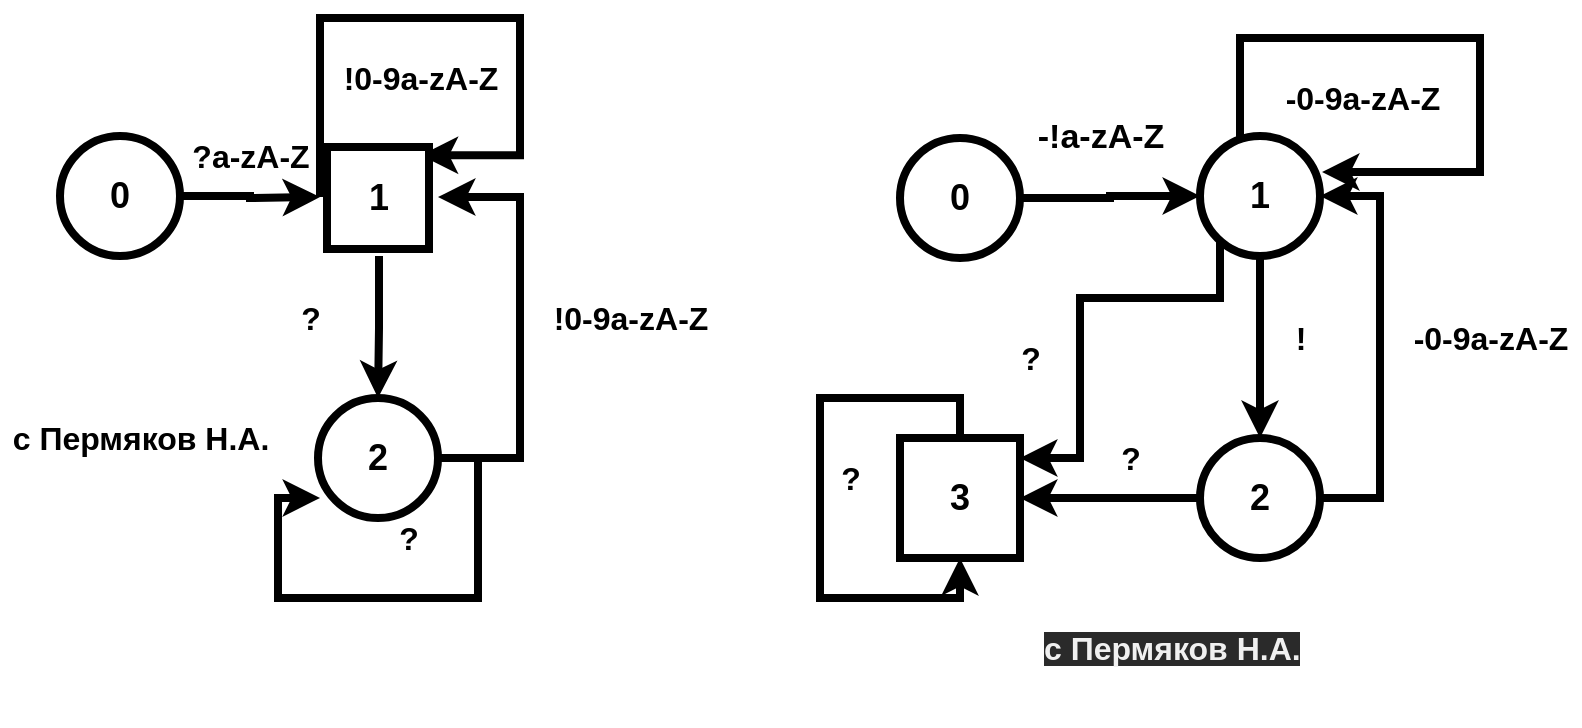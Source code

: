 <mxfile>
    <diagram id="PeihX46xii7vrZ0zxFL6" name="Page-1">
        <mxGraphModel dx="1624" dy="873" grid="1" gridSize="10" guides="1" tooltips="1" connect="1" arrows="1" fold="1" page="1" pageScale="1" pageWidth="850" pageHeight="1100" math="0" shadow="0">
            <root>
                <mxCell id="0"/>
                <mxCell id="1" parent="0"/>
                <mxCell id="5" style="edgeStyle=orthogonalEdgeStyle;rounded=0;orthogonalLoop=1;jettySize=auto;html=1;entryX=1;entryY=0.5;entryDx=0;entryDy=0;strokeWidth=4;" edge="1" parent="1" source="4P3mimddP13uZpKBdVPl-3">
                    <mxGeometry relative="1" as="geometry">
                        <mxPoint x="179" y="409.5" as="targetPoint"/>
                        <Array as="points">
                            <mxPoint x="220" y="540"/>
                            <mxPoint x="220" y="410"/>
                        </Array>
                    </mxGeometry>
                </mxCell>
                <mxCell id="4P3mimddP13uZpKBdVPl-3" value="&lt;span style=&quot;font-size: 18px&quot;&gt;&lt;b&gt;2&lt;/b&gt;&lt;/span&gt;" style="ellipse;whiteSpace=wrap;html=1;aspect=fixed;strokeWidth=4;" parent="1" vertex="1">
                    <mxGeometry x="119" y="510" width="60" height="60" as="geometry"/>
                </mxCell>
                <mxCell id="4P3mimddP13uZpKBdVPl-11" style="edgeStyle=orthogonalEdgeStyle;rounded=0;orthogonalLoop=1;jettySize=auto;html=1;entryX=0.5;entryY=0;entryDx=0;entryDy=0;strokeWidth=4;" parent="1" target="4P3mimddP13uZpKBdVPl-3" edge="1">
                    <mxGeometry relative="1" as="geometry">
                        <Array as="points">
                            <mxPoint x="149" y="475"/>
                        </Array>
                        <mxPoint x="149.5" y="439" as="sourcePoint"/>
                    </mxGeometry>
                </mxCell>
                <mxCell id="4P3mimddP13uZpKBdVPl-25" style="edgeStyle=orthogonalEdgeStyle;rounded=0;orthogonalLoop=1;jettySize=auto;html=1;entryX=0.5;entryY=0;entryDx=0;entryDy=0;strokeWidth=4;" parent="1" source="4P3mimddP13uZpKBdVPl-5" target="4P3mimddP13uZpKBdVPl-9" edge="1">
                    <mxGeometry relative="1" as="geometry"/>
                </mxCell>
                <mxCell id="20" style="edgeStyle=orthogonalEdgeStyle;rounded=0;orthogonalLoop=1;jettySize=auto;html=1;strokeWidth=4;" edge="1" parent="1" source="4P3mimddP13uZpKBdVPl-5">
                    <mxGeometry relative="1" as="geometry">
                        <mxPoint x="470" y="540" as="targetPoint"/>
                        <Array as="points">
                            <mxPoint x="570" y="460"/>
                            <mxPoint x="500" y="460"/>
                            <mxPoint x="500" y="540"/>
                        </Array>
                    </mxGeometry>
                </mxCell>
                <mxCell id="4P3mimddP13uZpKBdVPl-5" value="&lt;font style=&quot;font-size: 18px&quot;&gt;&lt;b&gt;1&lt;/b&gt;&lt;/font&gt;" style="ellipse;whiteSpace=wrap;html=1;aspect=fixed;strokeWidth=4;" parent="1" vertex="1">
                    <mxGeometry x="560" y="379" width="60" height="60" as="geometry"/>
                </mxCell>
                <mxCell id="4P3mimddP13uZpKBdVPl-20" style="edgeStyle=orthogonalEdgeStyle;rounded=0;orthogonalLoop=1;jettySize=auto;html=1;entryX=0;entryY=0.5;entryDx=0;entryDy=0;strokeWidth=4;" parent="1" source="4P3mimddP13uZpKBdVPl-7" target="4P3mimddP13uZpKBdVPl-5" edge="1">
                    <mxGeometry relative="1" as="geometry"/>
                </mxCell>
                <mxCell id="4P3mimddP13uZpKBdVPl-7" value="&lt;font style=&quot;font-size: 18px&quot;&gt;&lt;b&gt;0&lt;/b&gt;&lt;/font&gt;" style="ellipse;whiteSpace=wrap;html=1;aspect=fixed;strokeWidth=4;" parent="1" vertex="1">
                    <mxGeometry x="410" y="380" width="60" height="60" as="geometry"/>
                </mxCell>
                <mxCell id="4P3mimddP13uZpKBdVPl-12" style="edgeStyle=orthogonalEdgeStyle;rounded=0;orthogonalLoop=1;jettySize=auto;html=1;entryX=0;entryY=0.5;entryDx=0;entryDy=0;strokeWidth=4;" parent="1" source="4P3mimddP13uZpKBdVPl-8" edge="1">
                    <mxGeometry relative="1" as="geometry">
                        <mxPoint x="120" y="409.5" as="targetPoint"/>
                    </mxGeometry>
                </mxCell>
                <mxCell id="4P3mimddP13uZpKBdVPl-8" value="&lt;font style=&quot;font-size: 18px&quot;&gt;&lt;b&gt;0&lt;/b&gt;&lt;/font&gt;" style="ellipse;whiteSpace=wrap;html=1;aspect=fixed;strokeWidth=4;" parent="1" vertex="1">
                    <mxGeometry x="-10" y="379" width="60" height="60" as="geometry"/>
                </mxCell>
                <mxCell id="4P3mimddP13uZpKBdVPl-27" style="edgeStyle=orthogonalEdgeStyle;rounded=0;orthogonalLoop=1;jettySize=auto;html=1;exitX=0;exitY=0.5;exitDx=0;exitDy=0;entryX=1;entryY=0.5;entryDx=0;entryDy=0;strokeWidth=4;" parent="1" source="4P3mimddP13uZpKBdVPl-9" edge="1">
                    <mxGeometry relative="1" as="geometry">
                        <mxPoint x="470" y="560" as="targetPoint"/>
                    </mxGeometry>
                </mxCell>
                <mxCell id="16" style="edgeStyle=orthogonalEdgeStyle;rounded=0;orthogonalLoop=1;jettySize=auto;html=1;entryX=1;entryY=0.5;entryDx=0;entryDy=0;strokeWidth=4;" edge="1" parent="1" source="4P3mimddP13uZpKBdVPl-9" target="4P3mimddP13uZpKBdVPl-5">
                    <mxGeometry relative="1" as="geometry">
                        <Array as="points">
                            <mxPoint x="650" y="560"/>
                            <mxPoint x="650" y="409"/>
                        </Array>
                    </mxGeometry>
                </mxCell>
                <mxCell id="4P3mimddP13uZpKBdVPl-9" value="&lt;font style=&quot;font-size: 18px&quot;&gt;&lt;b&gt;2&lt;/b&gt;&lt;/font&gt;" style="ellipse;whiteSpace=wrap;html=1;aspect=fixed;strokeWidth=4;" parent="1" vertex="1">
                    <mxGeometry x="560" y="530" width="60" height="60" as="geometry"/>
                </mxCell>
                <mxCell id="4P3mimddP13uZpKBdVPl-13" value="&lt;b&gt;&lt;font style=&quot;font-size: 16px&quot;&gt;?a-zA-Z&lt;/font&gt;&lt;/b&gt;" style="text;html=1;align=center;verticalAlign=middle;resizable=0;points=[];autosize=1;" parent="1" vertex="1">
                    <mxGeometry x="50" y="379" width="70" height="20" as="geometry"/>
                </mxCell>
                <mxCell id="4P3mimddP13uZpKBdVPl-16" style="edgeStyle=orthogonalEdgeStyle;rounded=0;orthogonalLoop=1;jettySize=auto;html=1;entryX=1;entryY=0;entryDx=0;entryDy=0;strokeWidth=4;" parent="1" edge="1">
                    <mxGeometry relative="1" as="geometry">
                        <Array as="points">
                            <mxPoint x="120" y="320"/>
                            <mxPoint x="220" y="320"/>
                            <mxPoint x="220" y="389"/>
                        </Array>
                        <mxPoint x="120" y="409.5" as="sourcePoint"/>
                        <mxPoint x="170.36" y="388.64" as="targetPoint"/>
                    </mxGeometry>
                </mxCell>
                <mxCell id="4P3mimddP13uZpKBdVPl-17" value="&lt;b&gt;&lt;font style=&quot;font-size: 16px&quot;&gt;!0-9a-zA-Z&lt;/font&gt;&lt;/b&gt;" style="text;html=1;align=center;verticalAlign=middle;resizable=0;points=[];autosize=1;" parent="1" vertex="1">
                    <mxGeometry x="125" y="340" width="90" height="20" as="geometry"/>
                </mxCell>
                <mxCell id="4P3mimddP13uZpKBdVPl-21" value="&lt;font style=&quot;font-size: 17px&quot;&gt;&lt;b&gt;-!a-zA-Z&lt;/b&gt;&lt;/font&gt;" style="text;html=1;align=center;verticalAlign=middle;resizable=0;points=[];autosize=1;" parent="1" vertex="1">
                    <mxGeometry x="470" y="370" width="80" height="20" as="geometry"/>
                </mxCell>
                <mxCell id="4P3mimddP13uZpKBdVPl-23" style="edgeStyle=orthogonalEdgeStyle;rounded=0;orthogonalLoop=1;jettySize=auto;html=1;entryX=1.017;entryY=0.3;entryDx=0;entryDy=0;entryPerimeter=0;strokeWidth=4;" parent="1" source="4P3mimddP13uZpKBdVPl-5" target="4P3mimddP13uZpKBdVPl-5" edge="1">
                    <mxGeometry relative="1" as="geometry">
                        <Array as="points">
                            <mxPoint x="580" y="330"/>
                            <mxPoint x="700" y="330"/>
                            <mxPoint x="700" y="397"/>
                        </Array>
                    </mxGeometry>
                </mxCell>
                <mxCell id="4P3mimddP13uZpKBdVPl-24" value="&lt;b&gt;&lt;font style=&quot;font-size: 16px&quot;&gt;-0-9a-zA-Z&lt;/font&gt;&lt;/b&gt;" style="text;html=1;align=center;verticalAlign=middle;resizable=0;points=[];autosize=1;" parent="1" vertex="1">
                    <mxGeometry x="596" y="350" width="90" height="20" as="geometry"/>
                </mxCell>
                <mxCell id="4P3mimddP13uZpKBdVPl-26" value="&lt;b&gt;&lt;font style=&quot;font-size: 16px&quot;&gt;!&lt;br&gt;&lt;/font&gt;&lt;/b&gt;" style="text;html=1;align=center;verticalAlign=middle;resizable=0;points=[];autosize=1;" parent="1" vertex="1">
                    <mxGeometry x="600" y="470" width="20" height="20" as="geometry"/>
                </mxCell>
                <mxCell id="4P3mimddP13uZpKBdVPl-28" value="&lt;font style=&quot;font-size: 16px&quot;&gt;&lt;b&gt;?&lt;/b&gt;&lt;/font&gt;" style="text;html=1;align=center;verticalAlign=middle;resizable=0;points=[];autosize=1;" parent="1" vertex="1">
                    <mxGeometry x="510" y="530" width="30" height="20" as="geometry"/>
                </mxCell>
                <mxCell id="4P3mimddP13uZpKBdVPl-30" value="&lt;b&gt;&lt;font style=&quot;font-size: 16px&quot;&gt;-0-9a-zA-Z&lt;/font&gt;&lt;/b&gt;" style="text;html=1;align=center;verticalAlign=middle;resizable=0;points=[];autosize=1;" parent="1" vertex="1">
                    <mxGeometry x="660" y="470" width="90" height="20" as="geometry"/>
                </mxCell>
                <mxCell id="2" value="&lt;font style=&quot;font-size: 16px&quot;&gt;&lt;b&gt;с Пермяков Н.А.&lt;/b&gt;&lt;/font&gt;" style="text;html=1;align=center;verticalAlign=middle;resizable=0;points=[];autosize=1;" vertex="1" parent="1">
                    <mxGeometry x="-40" y="520" width="140" height="20" as="geometry"/>
                </mxCell>
                <mxCell id="3" value="&#10;&#10;&lt;b style=&quot;color: rgb(240, 240, 240); font-family: helvetica; font-size: 16px; font-style: normal; letter-spacing: normal; text-align: center; text-indent: 0px; text-transform: none; word-spacing: 0px; background-color: rgb(42, 42, 42);&quot;&gt;с Пермяков Н.А.&lt;/b&gt;&#10;&#10;" style="text;whiteSpace=wrap;html=1;" vertex="1" parent="1">
                    <mxGeometry x="480" y="590" width="150" height="30" as="geometry"/>
                </mxCell>
                <mxCell id="4" value="&lt;font style=&quot;font-size: 16px&quot;&gt;&lt;b&gt;?&lt;/b&gt;&lt;/font&gt;" style="text;html=1;align=center;verticalAlign=middle;resizable=0;points=[];autosize=1;" vertex="1" parent="1">
                    <mxGeometry x="100" y="460" width="30" height="20" as="geometry"/>
                </mxCell>
                <mxCell id="6" value="&lt;font style=&quot;font-size: 18px&quot;&gt;&lt;b&gt;1&lt;/b&gt;&lt;/font&gt;" style="whiteSpace=wrap;html=1;aspect=fixed;strokeWidth=4;" vertex="1" parent="1">
                    <mxGeometry x="123.5" y="384.5" width="51" height="51" as="geometry"/>
                </mxCell>
                <mxCell id="9" value="&lt;b&gt;&lt;font style=&quot;font-size: 16px&quot;&gt;!0-9a-zA-Z&lt;/font&gt;&lt;/b&gt;" style="text;html=1;align=center;verticalAlign=middle;resizable=0;points=[];autosize=1;" vertex="1" parent="1">
                    <mxGeometry x="230" y="460" width="90" height="20" as="geometry"/>
                </mxCell>
                <mxCell id="11" value="&lt;font style=&quot;font-size: 16px&quot;&gt;&lt;b&gt;?&lt;/b&gt;&lt;/font&gt;" style="text;html=1;align=center;verticalAlign=middle;resizable=0;points=[];autosize=1;" vertex="1" parent="1">
                    <mxGeometry x="149" y="570" width="30" height="20" as="geometry"/>
                </mxCell>
                <mxCell id="15" style="edgeStyle=orthogonalEdgeStyle;rounded=0;orthogonalLoop=1;jettySize=auto;html=1;entryX=0.017;entryY=0.833;entryDx=0;entryDy=0;entryPerimeter=0;strokeWidth=4;" edge="1" parent="1" source="4P3mimddP13uZpKBdVPl-3" target="4P3mimddP13uZpKBdVPl-3">
                    <mxGeometry relative="1" as="geometry">
                        <Array as="points">
                            <mxPoint x="199" y="540"/>
                            <mxPoint x="199" y="610"/>
                            <mxPoint x="99" y="610"/>
                            <mxPoint x="99" y="560"/>
                        </Array>
                    </mxGeometry>
                </mxCell>
                <mxCell id="17" style="edgeStyle=orthogonalEdgeStyle;rounded=0;orthogonalLoop=1;jettySize=auto;html=1;entryX=0.5;entryY=1;entryDx=0;entryDy=0;strokeWidth=4;" edge="1" parent="1">
                    <mxGeometry relative="1" as="geometry">
                        <mxPoint x="440" y="530" as="sourcePoint"/>
                        <mxPoint x="440" y="590" as="targetPoint"/>
                        <Array as="points">
                            <mxPoint x="440" y="510"/>
                            <mxPoint x="370" y="510"/>
                            <mxPoint x="370" y="610"/>
                            <mxPoint x="440" y="610"/>
                        </Array>
                    </mxGeometry>
                </mxCell>
                <mxCell id="18" value="&lt;font style=&quot;font-size: 16px&quot;&gt;&lt;b&gt;?&lt;/b&gt;&lt;/font&gt;" style="text;html=1;align=center;verticalAlign=middle;resizable=0;points=[];autosize=1;" vertex="1" parent="1">
                    <mxGeometry x="460" y="480" width="30" height="20" as="geometry"/>
                </mxCell>
                <mxCell id="19" value="&lt;font style=&quot;font-size: 16px&quot;&gt;&lt;b&gt;?&lt;/b&gt;&lt;/font&gt;" style="text;html=1;align=center;verticalAlign=middle;resizable=0;points=[];autosize=1;" vertex="1" parent="1">
                    <mxGeometry x="370" y="540" width="30" height="20" as="geometry"/>
                </mxCell>
                <mxCell id="21" value="&lt;font style=&quot;font-size: 18px&quot;&gt;&lt;b&gt;3&lt;/b&gt;&lt;/font&gt;" style="whiteSpace=wrap;html=1;aspect=fixed;strokeWidth=4;" vertex="1" parent="1">
                    <mxGeometry x="410" y="530" width="60" height="60" as="geometry"/>
                </mxCell>
            </root>
        </mxGraphModel>
    </diagram>
</mxfile>